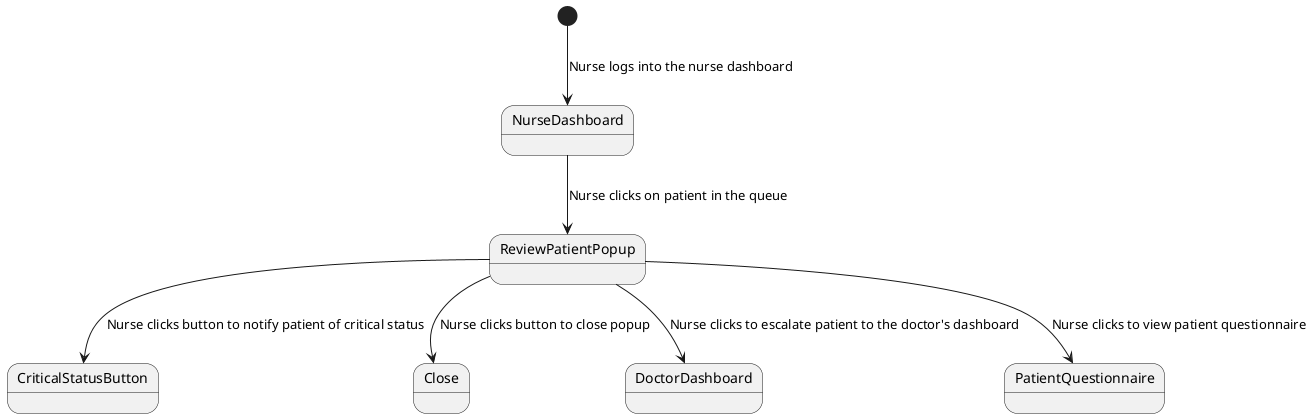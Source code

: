 @startuml State

[*] --> NurseDashboard : Nurse logs into the nurse dashboard
NurseDashboard --> ReviewPatientPopup : Nurse clicks on patient in the queue
ReviewPatientPopup --> CriticalStatusButton : Nurse clicks button to notify patient of critical status
ReviewPatientPopup --> Close : Nurse clicks button to close popup
ReviewPatientPopup --> DoctorDashboard : Nurse clicks to escalate patient to the doctor's dashboard
ReviewPatientPopup --> PatientQuestionnaire : Nurse clicks to view patient questionnaire

@enduml